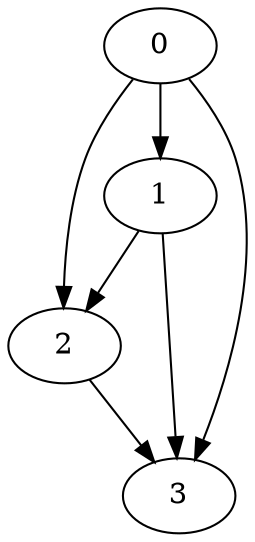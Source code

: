digraph G {
0 [NumberOfPointsInPath="3",P0x="0",P0y="0",P1x="10",P1y="10",P2x="-5",P2y="2",SegmentationLevel="0",SegmentationType="0"];
1 [NumberOfPointsInPath="3",P0x="0",P0y="0",P1x="10",P1y="10",P2x="-5",P2y="2",SegmentationLevel="1",SegmentationType="1"];
2 [NumberOfPointsInPath="3",P0x="0",P0y="0",P1x="10",P1y="10",P2x="-5",P2y="2",SegmentationLevel="2",SegmentationType="0"];
3 [NumberOfPointsInPath="3",P0x="0",P0y="0",P1x="10",P1y="10",P2x="-5",P2y="2",SegmentationLevel="3",SegmentationType="0"];
0 -> 1 [Value="1"];
1 -> 2 [Value="2"];
2 -> 3 [Value="3"];
0 -> 2 [Value="4"];
1 -> 3 [Value="5"];
0 -> 3 [Value="6"];
}
